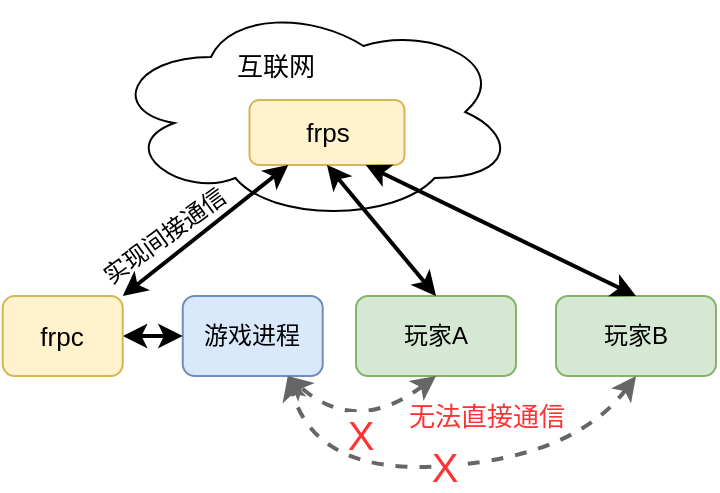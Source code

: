 <mxfile scale="5" border="0">
    <diagram id="rmqamuMQVthU81yHBkMc" name="Page-1">
        <mxGraphModel dx="1608" dy="834" grid="1" gridSize="10" guides="1" tooltips="1" connect="1" arrows="1" fold="1" page="1" pageScale="1" pageWidth="850" pageHeight="1100" math="0" shadow="0">
            <root>
                <mxCell id="0"/>
                <mxCell id="1" parent="0"/>
                <mxCell id="2" value="游戏进程" style="rounded=1;whiteSpace=wrap;html=1;fillColor=#dae8fc;strokeColor=#6c8ebf;" parent="1" vertex="1">
                    <mxGeometry x="223.37" y="480" width="70" height="40" as="geometry"/>
                </mxCell>
                <mxCell id="3" value="玩家A" style="rounded=1;whiteSpace=wrap;html=1;fillColor=#d5e8d4;strokeColor=#82b366;" parent="1" vertex="1">
                    <mxGeometry x="310" y="480" width="80" height="40" as="geometry"/>
                </mxCell>
                <mxCell id="4" value="玩家B" style="rounded=1;whiteSpace=wrap;html=1;fillColor=#d5e8d4;strokeColor=#82b366;" parent="1" vertex="1">
                    <mxGeometry x="410" y="480" width="80" height="40" as="geometry"/>
                </mxCell>
                <mxCell id="8" value="X" style="curved=1;endArrow=classic;html=1;exitX=0.5;exitY=1;exitDx=0;exitDy=0;entryX=0.75;entryY=1;entryDx=0;entryDy=0;dashed=1;strokeWidth=2;labelBackgroundColor=#FFFFFF;fontSize=20;labelBorderColor=none;fillColor=#f5f5f5;strokeColor=#666666;fontColor=#FF3333;startArrow=classic;startFill=1;" parent="1" source="3" target="2" edge="1">
                    <mxGeometry width="50" height="50" relative="1" as="geometry">
                        <mxPoint x="400" y="350" as="sourcePoint"/>
                        <mxPoint x="450" y="300" as="targetPoint"/>
                        <Array as="points">
                            <mxPoint x="310" y="550"/>
                        </Array>
                    </mxGeometry>
                </mxCell>
                <mxCell id="9" value="&lt;font style=&quot;font-size: 20px;&quot;&gt;X&lt;/font&gt;" style="curved=1;endArrow=classic;html=1;exitX=0.5;exitY=1;exitDx=0;exitDy=0;entryX=0.75;entryY=1;entryDx=0;entryDy=0;dashed=1;strokeWidth=2;fillColor=#f5f5f5;strokeColor=#666666;fontColor=#FF3333;startArrow=classic;startFill=1;" parent="1" source="4" target="2" edge="1">
                    <mxGeometry width="50" height="50" relative="1" as="geometry">
                        <mxPoint x="400" y="350" as="sourcePoint"/>
                        <mxPoint x="450" y="300" as="targetPoint"/>
                        <Array as="points">
                            <mxPoint x="420" y="560"/>
                            <mxPoint x="290" y="570"/>
                        </Array>
                    </mxGeometry>
                </mxCell>
                <mxCell id="12" value="" style="ellipse;shape=cloud;whiteSpace=wrap;html=1;fontSize=20;fontColor=#FF3333;" parent="1" vertex="1">
                    <mxGeometry x="186.63" y="333" width="203.37" height="110" as="geometry"/>
                </mxCell>
                <mxCell id="14" value="互联网" style="text;html=1;strokeColor=none;fillColor=none;align=center;verticalAlign=middle;whiteSpace=wrap;rounded=0;fontSize=13;fontColor=#000000;" parent="1" vertex="1">
                    <mxGeometry x="205.24" y="350" width="130" height="30" as="geometry"/>
                </mxCell>
                <mxCell id="15" value="frps" style="rounded=1;whiteSpace=wrap;html=1;fontSize=13;fillColor=#fff2cc;strokeColor=#d6b656;" parent="1" vertex="1">
                    <mxGeometry x="256.74" y="382" width="77.5" height="32.5" as="geometry"/>
                </mxCell>
                <mxCell id="16" style="html=1;exitX=1;exitY=0;exitDx=0;exitDy=0;labelBackgroundColor=#FFFFFF;labelBorderColor=none;strokeWidth=2;fontSize=13;fontColor=#000000;startArrow=classic;startFill=1;endArrow=classic;endFill=1;entryX=0.25;entryY=1;entryDx=0;entryDy=0;" parent="1" source="20" target="15" edge="1">
                    <mxGeometry relative="1" as="geometry">
                        <mxPoint x="310" y="420" as="targetPoint"/>
                    </mxGeometry>
                </mxCell>
                <mxCell id="17" style="html=1;exitX=0.5;exitY=0;exitDx=0;exitDy=0;entryX=0.5;entryY=1;entryDx=0;entryDy=0;labelBackgroundColor=#FFFFFF;labelBorderColor=none;strokeWidth=2;fontSize=13;fontColor=#000000;startArrow=classic;startFill=1;endArrow=classic;endFill=1;" parent="1" source="3" target="15" edge="1">
                    <mxGeometry relative="1" as="geometry">
                        <mxPoint x="210" y="490" as="sourcePoint"/>
                        <mxPoint x="303.37" y="408.25" as="targetPoint"/>
                    </mxGeometry>
                </mxCell>
                <mxCell id="18" style="html=1;exitX=0.5;exitY=0;exitDx=0;exitDy=0;entryX=0.75;entryY=1;entryDx=0;entryDy=0;labelBackgroundColor=#FFFFFF;labelBorderColor=none;strokeWidth=2;fontSize=13;fontColor=#000000;startArrow=classic;startFill=1;endArrow=classic;endFill=1;" parent="1" source="4" target="15" edge="1">
                    <mxGeometry relative="1" as="geometry">
                        <mxPoint x="220" y="500" as="sourcePoint"/>
                        <mxPoint x="313.37" y="418.25" as="targetPoint"/>
                    </mxGeometry>
                </mxCell>
                <mxCell id="23" style="edgeStyle=none;html=1;exitX=1;exitY=0.5;exitDx=0;exitDy=0;entryX=0;entryY=0.5;entryDx=0;entryDy=0;labelBackgroundColor=#FFFFFF;labelBorderColor=none;strokeWidth=2;fontSize=13;fontColor=#000000;startArrow=classic;startFill=1;endArrow=classic;endFill=1;" parent="1" source="20" target="2" edge="1">
                    <mxGeometry relative="1" as="geometry"/>
                </mxCell>
                <mxCell id="20" value="frpc" style="rounded=1;whiteSpace=wrap;html=1;fontSize=13;fillColor=#fff2cc;strokeColor=#d6b656;" parent="1" vertex="1">
                    <mxGeometry x="133.37" y="480" width="60" height="40" as="geometry"/>
                </mxCell>
                <mxCell id="26" value="无法直接通信" style="text;html=1;strokeColor=none;fillColor=none;align=center;verticalAlign=middle;whiteSpace=wrap;rounded=0;fontSize=13;fontColor=#FF3333;labelBackgroundColor=none;" parent="1" vertex="1">
                    <mxGeometry x="333.24" y="525" width="84.76" height="30" as="geometry"/>
                </mxCell>
                <mxCell id="27" value="实现间接通信" style="text;html=1;strokeColor=none;fillColor=none;align=center;verticalAlign=middle;whiteSpace=wrap;rounded=0;labelBackgroundColor=none;fontSize=12;fontColor=#000000;rotation=324;" parent="1" vertex="1">
                    <mxGeometry x="141" y="435" width="147.26" height="30" as="geometry"/>
                </mxCell>
            </root>
        </mxGraphModel>
    </diagram>
</mxfile>